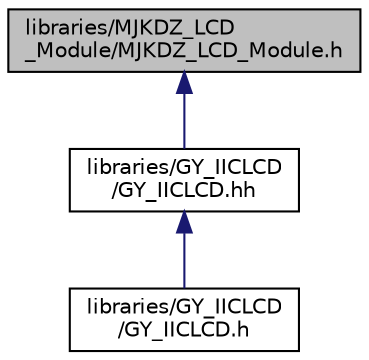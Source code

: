 digraph "libraries/MJKDZ_LCD_Module/MJKDZ_LCD_Module.h"
{
  edge [fontname="Helvetica",fontsize="10",labelfontname="Helvetica",labelfontsize="10"];
  node [fontname="Helvetica",fontsize="10",shape=record];
  Node1 [label="libraries/MJKDZ_LCD\l_Module/MJKDZ_LCD_Module.h",height=0.2,width=0.4,color="black", fillcolor="grey75", style="filled", fontcolor="black"];
  Node1 -> Node2 [dir="back",color="midnightblue",fontsize="10",style="solid",fontname="Helvetica"];
  Node2 [label="libraries/GY_IICLCD\l/GY_IICLCD.hh",height=0.2,width=0.4,color="black", fillcolor="white", style="filled",URL="$d9/da1/GY__IICLCD_8hh.html"];
  Node2 -> Node3 [dir="back",color="midnightblue",fontsize="10",style="solid",fontname="Helvetica"];
  Node3 [label="libraries/GY_IICLCD\l/GY_IICLCD.h",height=0.2,width=0.4,color="black", fillcolor="white", style="filled",URL="$d8/d37/GY__IICLCD_8h.html"];
}
